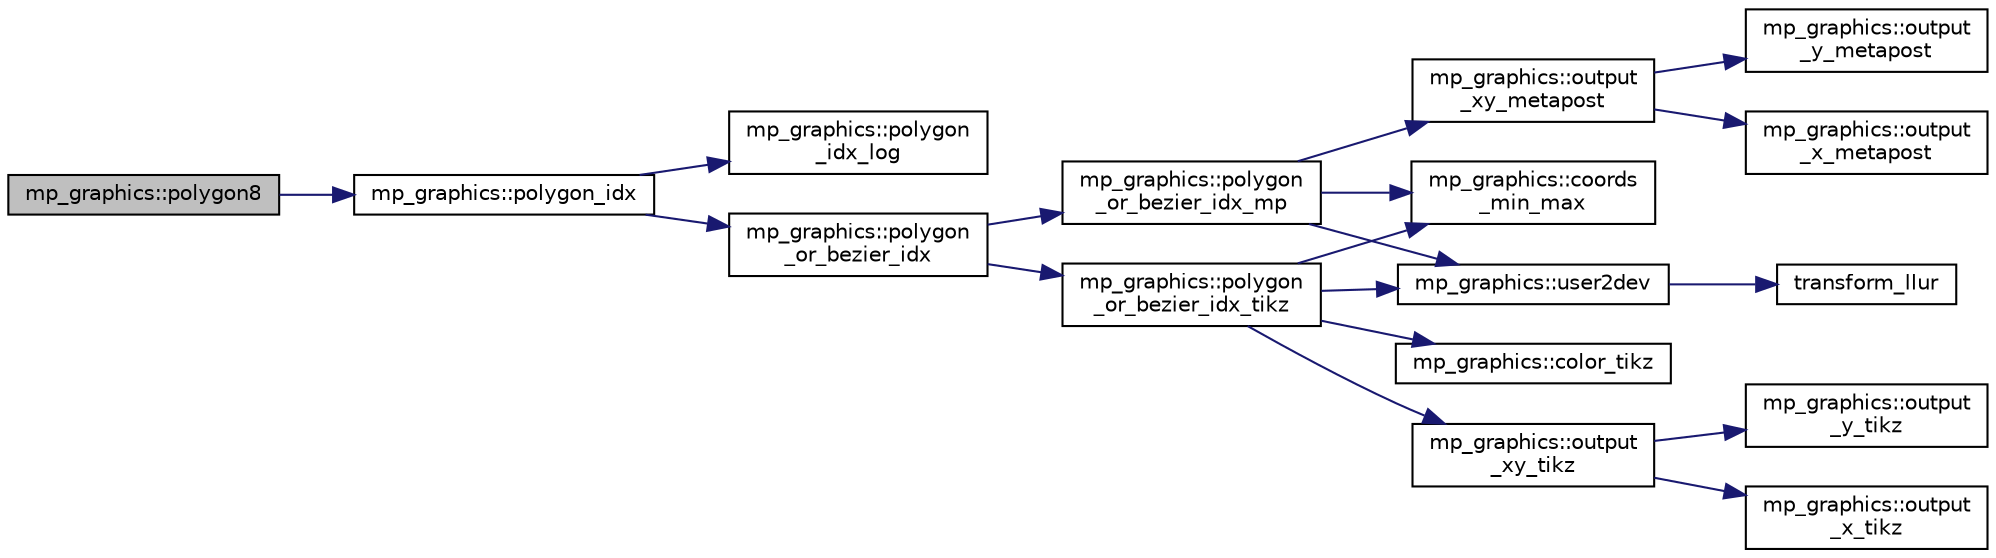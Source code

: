 digraph "mp_graphics::polygon8"
{
  edge [fontname="Helvetica",fontsize="10",labelfontname="Helvetica",labelfontsize="10"];
  node [fontname="Helvetica",fontsize="10",shape=record];
  rankdir="LR";
  Node5729 [label="mp_graphics::polygon8",height=0.2,width=0.4,color="black", fillcolor="grey75", style="filled", fontcolor="black"];
  Node5729 -> Node5730 [color="midnightblue",fontsize="10",style="solid",fontname="Helvetica"];
  Node5730 [label="mp_graphics::polygon_idx",height=0.2,width=0.4,color="black", fillcolor="white", style="filled",URL="$da/d2c/classmp__graphics.html#a60729a478cad572ccb9df00b0f5988df"];
  Node5730 -> Node5731 [color="midnightblue",fontsize="10",style="solid",fontname="Helvetica"];
  Node5731 [label="mp_graphics::polygon\l_idx_log",height=0.2,width=0.4,color="black", fillcolor="white", style="filled",URL="$da/d2c/classmp__graphics.html#aef990b1a5e84f4781ff613ce48fafe83"];
  Node5730 -> Node5732 [color="midnightblue",fontsize="10",style="solid",fontname="Helvetica"];
  Node5732 [label="mp_graphics::polygon\l_or_bezier_idx",height=0.2,width=0.4,color="black", fillcolor="white", style="filled",URL="$da/d2c/classmp__graphics.html#ac67f20507b7b4f592e9ed90aaa1f472a"];
  Node5732 -> Node5733 [color="midnightblue",fontsize="10",style="solid",fontname="Helvetica"];
  Node5733 [label="mp_graphics::polygon\l_or_bezier_idx_mp",height=0.2,width=0.4,color="black", fillcolor="white", style="filled",URL="$da/d2c/classmp__graphics.html#ac1c736f6c02abd6df696eb949c3513ac"];
  Node5733 -> Node5734 [color="midnightblue",fontsize="10",style="solid",fontname="Helvetica"];
  Node5734 [label="mp_graphics::coords\l_min_max",height=0.2,width=0.4,color="black", fillcolor="white", style="filled",URL="$da/d2c/classmp__graphics.html#afa0af74da2afd1d00b2eeb5e25b4f596"];
  Node5733 -> Node5735 [color="midnightblue",fontsize="10",style="solid",fontname="Helvetica"];
  Node5735 [label="mp_graphics::user2dev",height=0.2,width=0.4,color="black", fillcolor="white", style="filled",URL="$da/d2c/classmp__graphics.html#af087f5f4b08c72f67f5e35cc312070fb"];
  Node5735 -> Node5736 [color="midnightblue",fontsize="10",style="solid",fontname="Helvetica"];
  Node5736 [label="transform_llur",height=0.2,width=0.4,color="black", fillcolor="white", style="filled",URL="$d9/d29/draw_8_c.html#af38b139f64e19404b9a944c7188d4aff"];
  Node5733 -> Node5737 [color="midnightblue",fontsize="10",style="solid",fontname="Helvetica"];
  Node5737 [label="mp_graphics::output\l_xy_metapost",height=0.2,width=0.4,color="black", fillcolor="white", style="filled",URL="$da/d2c/classmp__graphics.html#a564e7d2700489eed72ea865b3acc14db"];
  Node5737 -> Node5738 [color="midnightblue",fontsize="10",style="solid",fontname="Helvetica"];
  Node5738 [label="mp_graphics::output\l_x_metapost",height=0.2,width=0.4,color="black", fillcolor="white", style="filled",URL="$da/d2c/classmp__graphics.html#aee38beb59e940946cbb575cde90b9cfe"];
  Node5737 -> Node5739 [color="midnightblue",fontsize="10",style="solid",fontname="Helvetica"];
  Node5739 [label="mp_graphics::output\l_y_metapost",height=0.2,width=0.4,color="black", fillcolor="white", style="filled",URL="$da/d2c/classmp__graphics.html#a41c9d8463dc57fa97bb9a1e0577980b6"];
  Node5732 -> Node5740 [color="midnightblue",fontsize="10",style="solid",fontname="Helvetica"];
  Node5740 [label="mp_graphics::polygon\l_or_bezier_idx_tikz",height=0.2,width=0.4,color="black", fillcolor="white", style="filled",URL="$da/d2c/classmp__graphics.html#ae266ecef91f4cd8a6fd4054b17354370"];
  Node5740 -> Node5741 [color="midnightblue",fontsize="10",style="solid",fontname="Helvetica"];
  Node5741 [label="mp_graphics::color_tikz",height=0.2,width=0.4,color="black", fillcolor="white", style="filled",URL="$da/d2c/classmp__graphics.html#a55d0835caab08eaf3e409096bbb91d63"];
  Node5740 -> Node5734 [color="midnightblue",fontsize="10",style="solid",fontname="Helvetica"];
  Node5740 -> Node5735 [color="midnightblue",fontsize="10",style="solid",fontname="Helvetica"];
  Node5740 -> Node5742 [color="midnightblue",fontsize="10",style="solid",fontname="Helvetica"];
  Node5742 [label="mp_graphics::output\l_xy_tikz",height=0.2,width=0.4,color="black", fillcolor="white", style="filled",URL="$da/d2c/classmp__graphics.html#a640800bc67fec9ed441b27c71461e9c6"];
  Node5742 -> Node5743 [color="midnightblue",fontsize="10",style="solid",fontname="Helvetica"];
  Node5743 [label="mp_graphics::output\l_x_tikz",height=0.2,width=0.4,color="black", fillcolor="white", style="filled",URL="$da/d2c/classmp__graphics.html#a311d4fb1c32d1eb0faeee055bb8badee"];
  Node5742 -> Node5744 [color="midnightblue",fontsize="10",style="solid",fontname="Helvetica"];
  Node5744 [label="mp_graphics::output\l_y_tikz",height=0.2,width=0.4,color="black", fillcolor="white", style="filled",URL="$da/d2c/classmp__graphics.html#a0d6bddb89b4c58c82aa124dd003dda08"];
}
